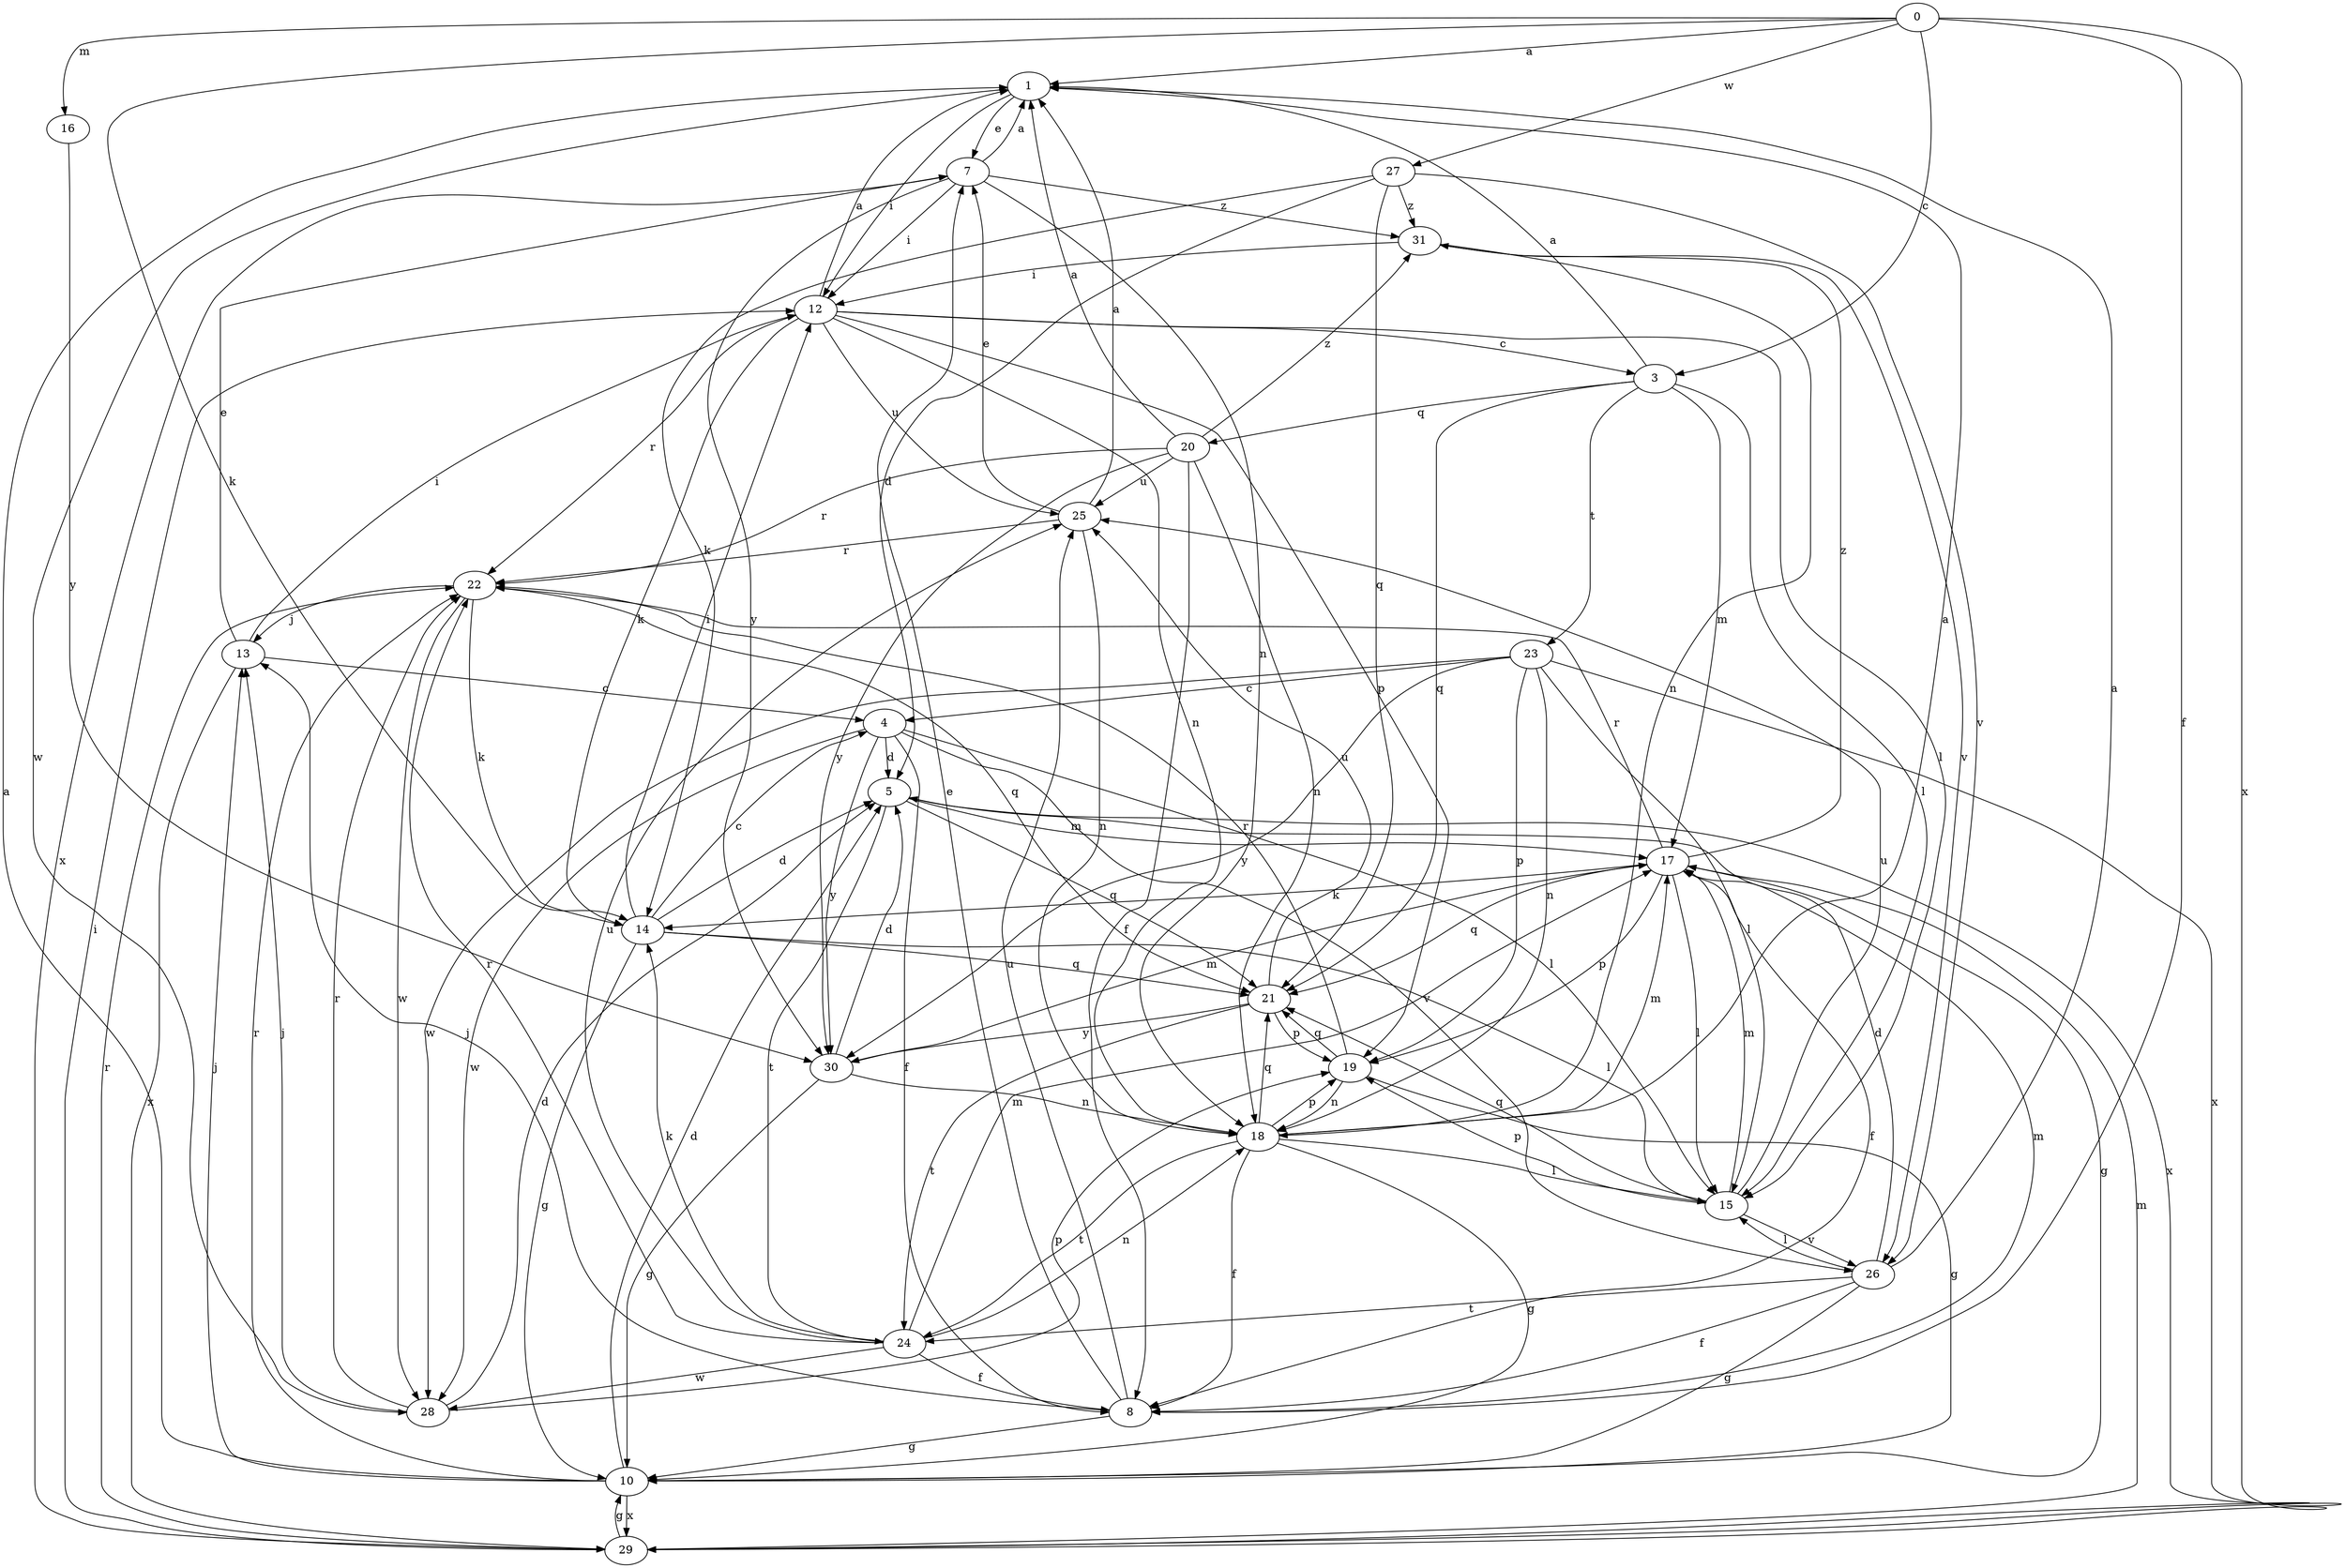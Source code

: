 strict digraph  {
0;
1;
3;
4;
5;
7;
8;
10;
12;
13;
14;
15;
16;
17;
18;
19;
20;
21;
22;
23;
24;
25;
26;
27;
28;
29;
30;
31;
0 -> 1  [label=a];
0 -> 3  [label=c];
0 -> 8  [label=f];
0 -> 14  [label=k];
0 -> 16  [label=m];
0 -> 27  [label=w];
0 -> 29  [label=x];
1 -> 7  [label=e];
1 -> 12  [label=i];
1 -> 28  [label=w];
3 -> 1  [label=a];
3 -> 15  [label=l];
3 -> 17  [label=m];
3 -> 20  [label=q];
3 -> 21  [label=q];
3 -> 23  [label=t];
4 -> 5  [label=d];
4 -> 8  [label=f];
4 -> 15  [label=l];
4 -> 26  [label=v];
4 -> 28  [label=w];
4 -> 30  [label=y];
5 -> 17  [label=m];
5 -> 21  [label=q];
5 -> 24  [label=t];
5 -> 29  [label=x];
7 -> 1  [label=a];
7 -> 12  [label=i];
7 -> 18  [label=n];
7 -> 29  [label=x];
7 -> 30  [label=y];
7 -> 31  [label=z];
8 -> 7  [label=e];
8 -> 10  [label=g];
8 -> 13  [label=j];
8 -> 17  [label=m];
8 -> 25  [label=u];
10 -> 1  [label=a];
10 -> 5  [label=d];
10 -> 13  [label=j];
10 -> 22  [label=r];
10 -> 29  [label=x];
12 -> 1  [label=a];
12 -> 3  [label=c];
12 -> 14  [label=k];
12 -> 15  [label=l];
12 -> 18  [label=n];
12 -> 19  [label=p];
12 -> 22  [label=r];
12 -> 25  [label=u];
13 -> 4  [label=c];
13 -> 7  [label=e];
13 -> 12  [label=i];
13 -> 29  [label=x];
14 -> 4  [label=c];
14 -> 5  [label=d];
14 -> 10  [label=g];
14 -> 12  [label=i];
14 -> 15  [label=l];
14 -> 21  [label=q];
15 -> 17  [label=m];
15 -> 19  [label=p];
15 -> 21  [label=q];
15 -> 25  [label=u];
15 -> 26  [label=v];
16 -> 30  [label=y];
17 -> 8  [label=f];
17 -> 10  [label=g];
17 -> 14  [label=k];
17 -> 15  [label=l];
17 -> 19  [label=p];
17 -> 21  [label=q];
17 -> 22  [label=r];
17 -> 31  [label=z];
18 -> 1  [label=a];
18 -> 8  [label=f];
18 -> 10  [label=g];
18 -> 15  [label=l];
18 -> 17  [label=m];
18 -> 19  [label=p];
18 -> 21  [label=q];
18 -> 24  [label=t];
19 -> 10  [label=g];
19 -> 18  [label=n];
19 -> 21  [label=q];
19 -> 22  [label=r];
20 -> 1  [label=a];
20 -> 8  [label=f];
20 -> 18  [label=n];
20 -> 22  [label=r];
20 -> 25  [label=u];
20 -> 30  [label=y];
20 -> 31  [label=z];
21 -> 19  [label=p];
21 -> 24  [label=t];
21 -> 25  [label=u];
21 -> 30  [label=y];
22 -> 13  [label=j];
22 -> 14  [label=k];
22 -> 21  [label=q];
22 -> 28  [label=w];
23 -> 4  [label=c];
23 -> 15  [label=l];
23 -> 18  [label=n];
23 -> 19  [label=p];
23 -> 28  [label=w];
23 -> 29  [label=x];
23 -> 30  [label=y];
24 -> 8  [label=f];
24 -> 14  [label=k];
24 -> 17  [label=m];
24 -> 18  [label=n];
24 -> 22  [label=r];
24 -> 25  [label=u];
24 -> 28  [label=w];
25 -> 1  [label=a];
25 -> 7  [label=e];
25 -> 18  [label=n];
25 -> 22  [label=r];
26 -> 1  [label=a];
26 -> 5  [label=d];
26 -> 8  [label=f];
26 -> 10  [label=g];
26 -> 15  [label=l];
26 -> 24  [label=t];
27 -> 5  [label=d];
27 -> 14  [label=k];
27 -> 21  [label=q];
27 -> 26  [label=v];
27 -> 31  [label=z];
28 -> 5  [label=d];
28 -> 13  [label=j];
28 -> 19  [label=p];
28 -> 22  [label=r];
29 -> 10  [label=g];
29 -> 12  [label=i];
29 -> 17  [label=m];
29 -> 22  [label=r];
30 -> 5  [label=d];
30 -> 10  [label=g];
30 -> 17  [label=m];
30 -> 18  [label=n];
31 -> 12  [label=i];
31 -> 18  [label=n];
31 -> 26  [label=v];
}
